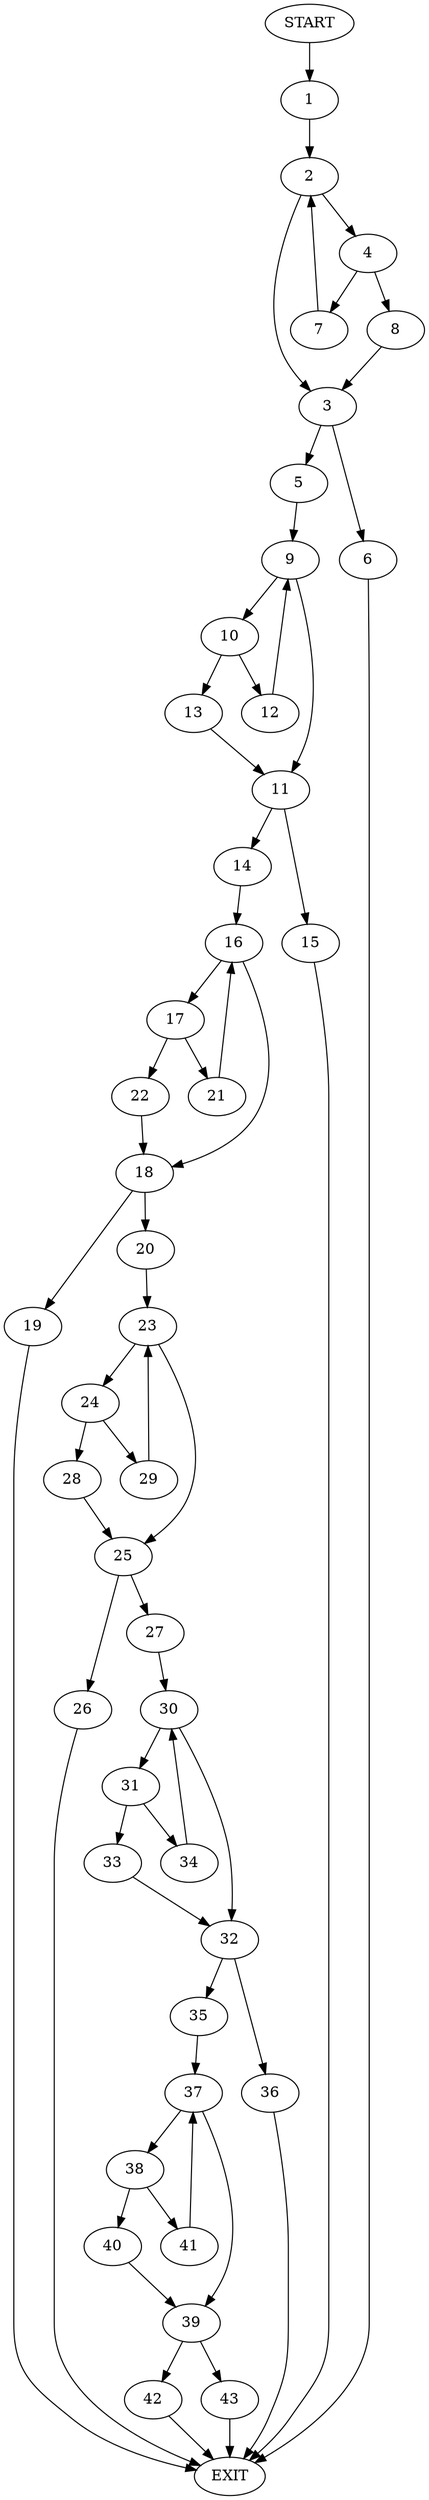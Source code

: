 digraph {
0 [label="START"]
44 [label="EXIT"]
0 -> 1
1 -> 2
2 -> 3
2 -> 4
3 -> 5
3 -> 6
4 -> 7
4 -> 8
8 -> 3
7 -> 2
5 -> 9
6 -> 44
9 -> 10
9 -> 11
10 -> 12
10 -> 13
11 -> 14
11 -> 15
13 -> 11
12 -> 9
15 -> 44
14 -> 16
16 -> 17
16 -> 18
18 -> 19
18 -> 20
17 -> 21
17 -> 22
21 -> 16
22 -> 18
20 -> 23
19 -> 44
23 -> 24
23 -> 25
25 -> 26
25 -> 27
24 -> 28
24 -> 29
28 -> 25
29 -> 23
27 -> 30
26 -> 44
30 -> 31
30 -> 32
31 -> 33
31 -> 34
32 -> 35
32 -> 36
33 -> 32
34 -> 30
35 -> 37
36 -> 44
37 -> 38
37 -> 39
38 -> 40
38 -> 41
39 -> 42
39 -> 43
40 -> 39
41 -> 37
42 -> 44
43 -> 44
}

